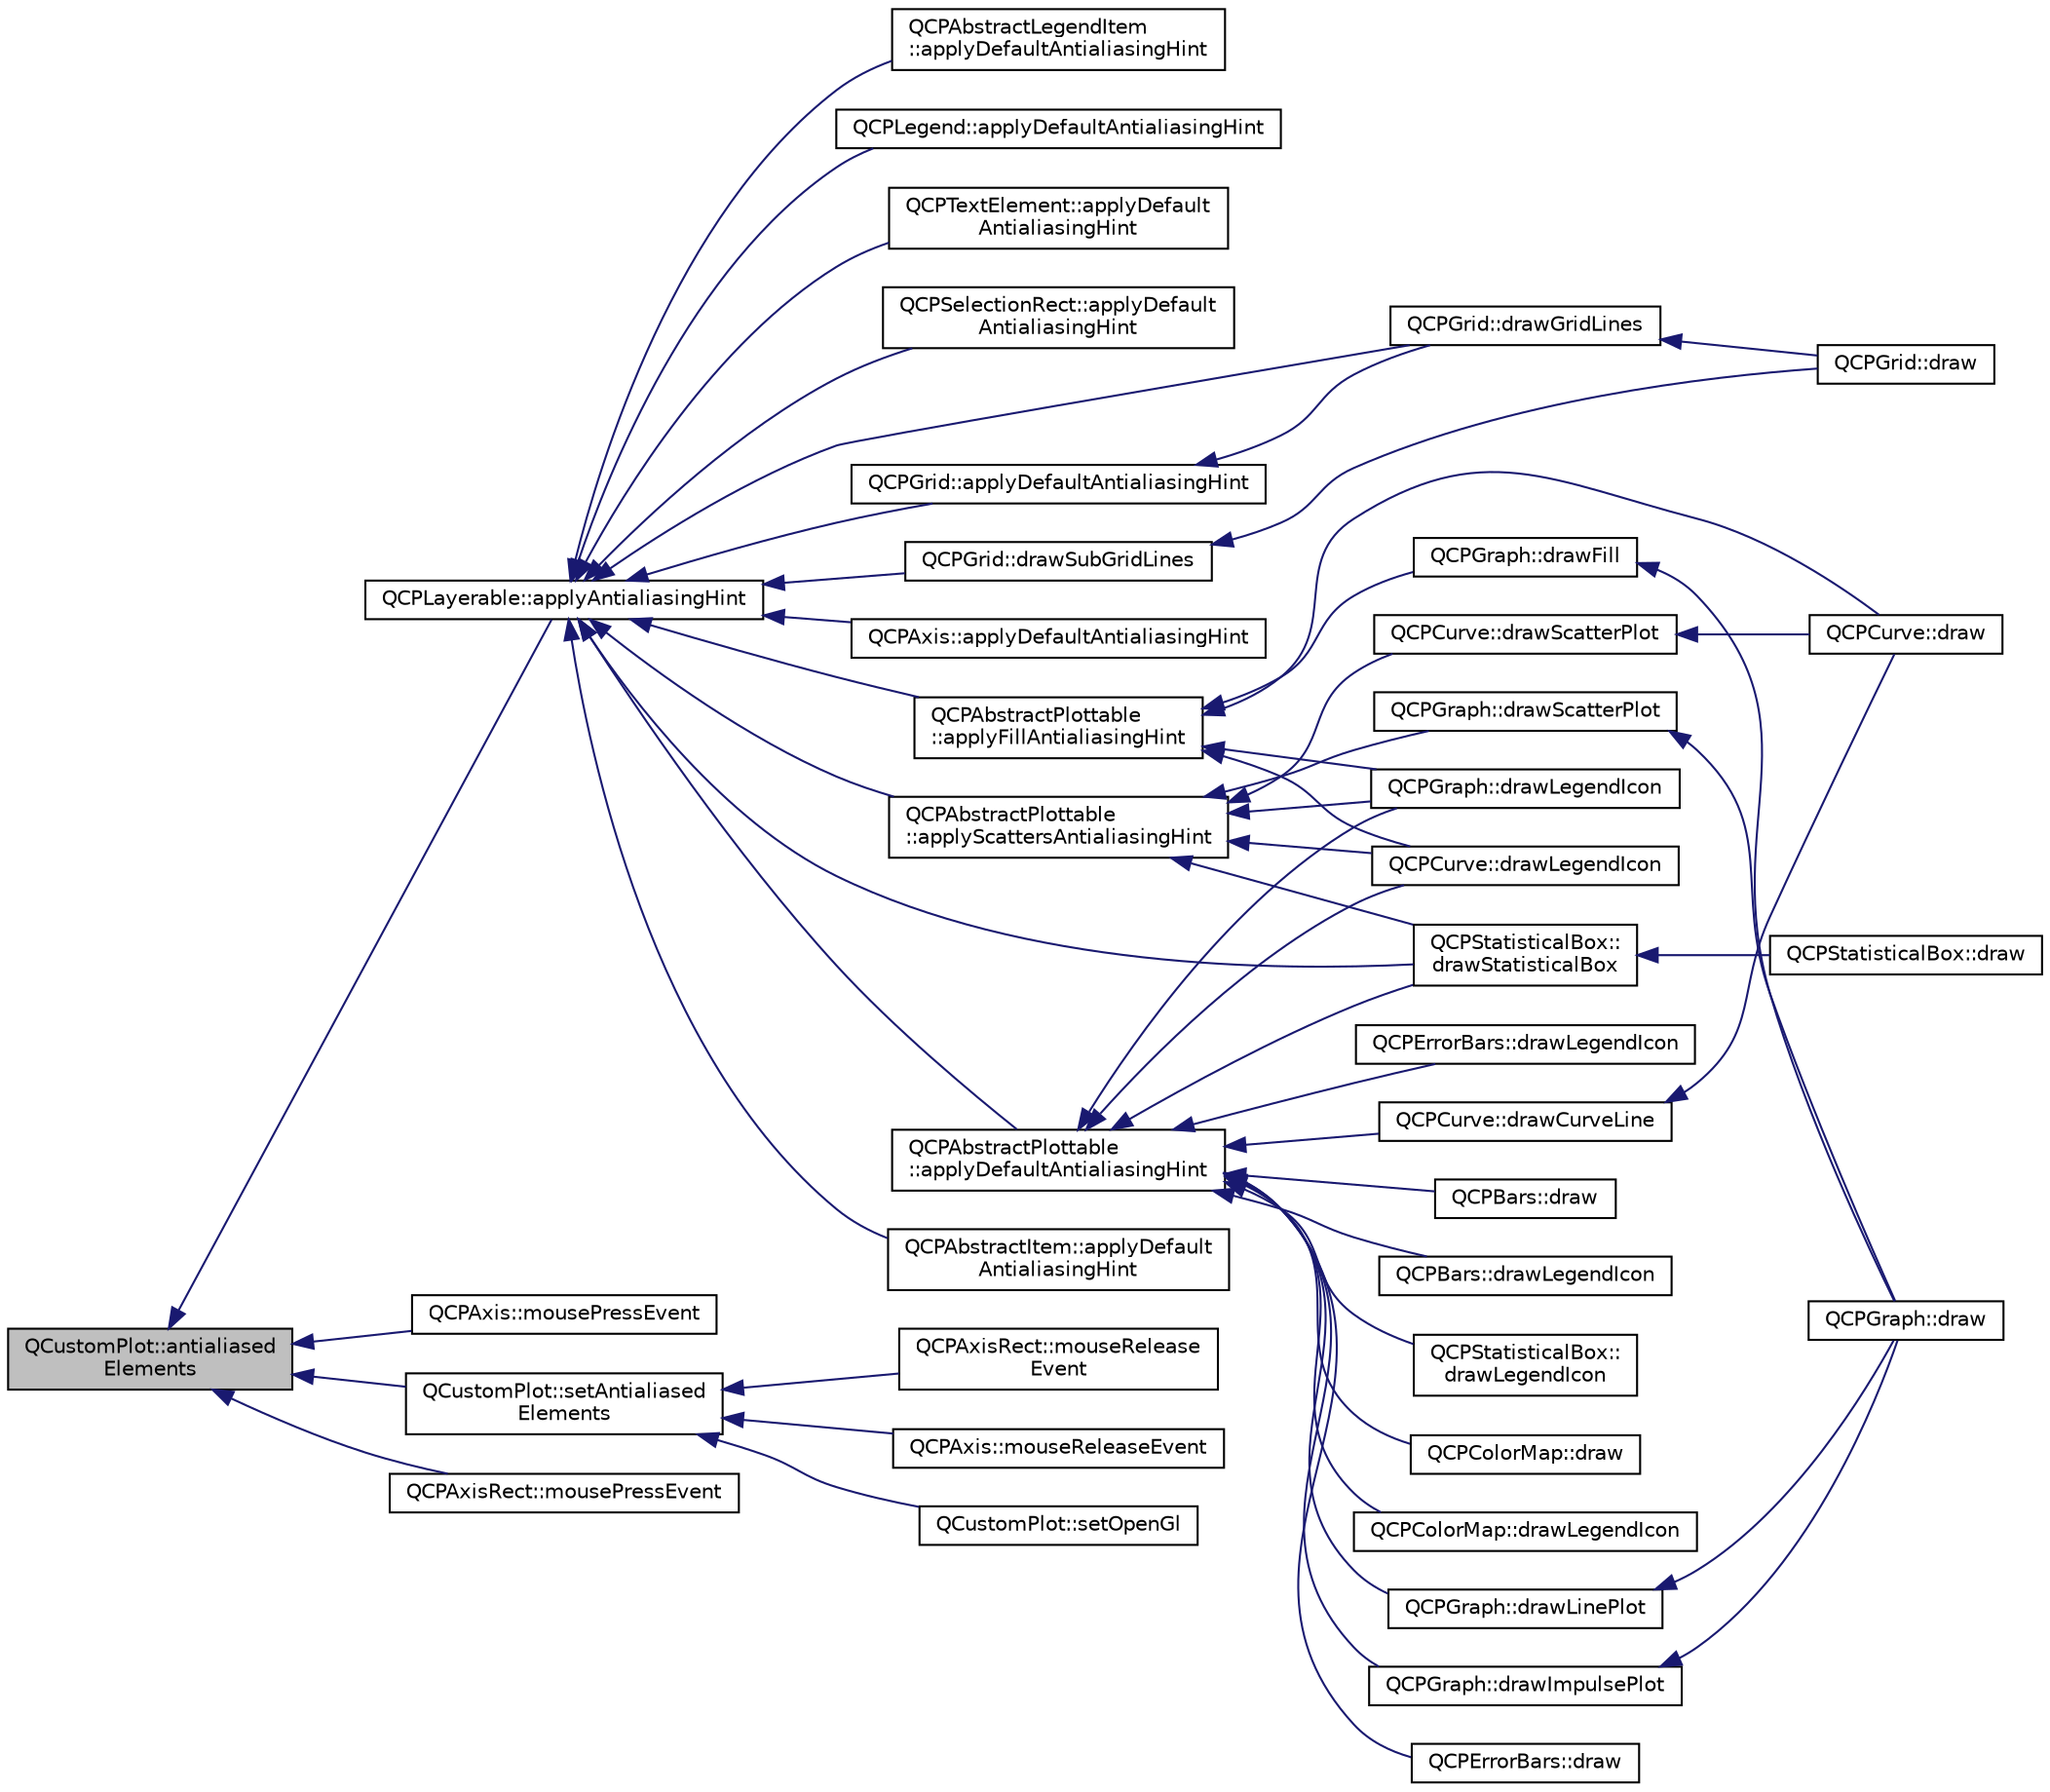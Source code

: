 digraph "QCustomPlot::antialiasedElements"
{
  edge [fontname="Helvetica",fontsize="10",labelfontname="Helvetica",labelfontsize="10"];
  node [fontname="Helvetica",fontsize="10",shape=record];
  rankdir="LR";
  Node109 [label="QCustomPlot::antialiased\lElements",height=0.2,width=0.4,color="black", fillcolor="grey75", style="filled", fontcolor="black"];
  Node109 -> Node110 [dir="back",color="midnightblue",fontsize="10",style="solid",fontname="Helvetica"];
  Node110 [label="QCPLayerable::applyAntialiasingHint",height=0.2,width=0.4,color="black", fillcolor="white", style="filled",URL="$class_q_c_p_layerable.html#acb663e375d2d36dc5c55021ee5a2119b"];
  Node110 -> Node111 [dir="back",color="midnightblue",fontsize="10",style="solid",fontname="Helvetica"];
  Node111 [label="QCPSelectionRect::applyDefault\lAntialiasingHint",height=0.2,width=0.4,color="black", fillcolor="white", style="filled",URL="$class_q_c_p_selection_rect.html#aa854697618e16037ba9c73056abfb9bf"];
  Node110 -> Node112 [dir="back",color="midnightblue",fontsize="10",style="solid",fontname="Helvetica"];
  Node112 [label="QCPGrid::applyDefaultAntialiasingHint",height=0.2,width=0.4,color="black", fillcolor="white", style="filled",URL="$class_q_c_p_grid.html#a64fa48e16b4629f5df2a5029ab6e761c"];
  Node112 -> Node113 [dir="back",color="midnightblue",fontsize="10",style="solid",fontname="Helvetica"];
  Node113 [label="QCPGrid::drawGridLines",height=0.2,width=0.4,color="black", fillcolor="white", style="filled",URL="$class_q_c_p_grid.html#aee4e95d54acabbe298d6dda0dd86c0a4"];
  Node113 -> Node114 [dir="back",color="midnightblue",fontsize="10",style="solid",fontname="Helvetica"];
  Node114 [label="QCPGrid::draw",height=0.2,width=0.4,color="black", fillcolor="white", style="filled",URL="$class_q_c_p_grid.html#aad9a312d998e2d170956334d4cb80be2"];
  Node110 -> Node113 [dir="back",color="midnightblue",fontsize="10",style="solid",fontname="Helvetica"];
  Node110 -> Node115 [dir="back",color="midnightblue",fontsize="10",style="solid",fontname="Helvetica"];
  Node115 [label="QCPGrid::drawSubGridLines",height=0.2,width=0.4,color="black", fillcolor="white", style="filled",URL="$class_q_c_p_grid.html#a751ce8aef815bcc9193432a30c8b6b6e"];
  Node115 -> Node114 [dir="back",color="midnightblue",fontsize="10",style="solid",fontname="Helvetica"];
  Node110 -> Node116 [dir="back",color="midnightblue",fontsize="10",style="solid",fontname="Helvetica"];
  Node116 [label="QCPAxis::applyDefaultAntialiasingHint",height=0.2,width=0.4,color="black", fillcolor="white", style="filled",URL="$class_q_c_p_axis.html#adbaeffcdc2707f2bd5dc1bbd11236770"];
  Node110 -> Node117 [dir="back",color="midnightblue",fontsize="10",style="solid",fontname="Helvetica"];
  Node117 [label="QCPAbstractPlottable\l::applyDefaultAntialiasingHint",height=0.2,width=0.4,color="black", fillcolor="white", style="filled",URL="$class_q_c_p_abstract_plottable.html#ac032077fb0db93d6faa3273d02363398"];
  Node117 -> Node118 [dir="back",color="midnightblue",fontsize="10",style="solid",fontname="Helvetica"];
  Node118 [label="QCPGraph::drawLegendIcon",height=0.2,width=0.4,color="black", fillcolor="white", style="filled",URL="$class_q_c_p_graph.html#a6efbab06c400bdb15e28b2d0a4ecc18a"];
  Node117 -> Node119 [dir="back",color="midnightblue",fontsize="10",style="solid",fontname="Helvetica"];
  Node119 [label="QCPGraph::drawLinePlot",height=0.2,width=0.4,color="black", fillcolor="white", style="filled",URL="$class_q_c_p_graph.html#a4c3edacb2a11064bf2e16b322156aeda"];
  Node119 -> Node120 [dir="back",color="midnightblue",fontsize="10",style="solid",fontname="Helvetica"];
  Node120 [label="QCPGraph::draw",height=0.2,width=0.4,color="black", fillcolor="white", style="filled",URL="$class_q_c_p_graph.html#a2b0849598f06e834b43ce18cd13bcdc3"];
  Node117 -> Node121 [dir="back",color="midnightblue",fontsize="10",style="solid",fontname="Helvetica"];
  Node121 [label="QCPGraph::drawImpulsePlot",height=0.2,width=0.4,color="black", fillcolor="white", style="filled",URL="$class_q_c_p_graph.html#a217ef6bf6c5689eb1dcbe02187d2cc61"];
  Node121 -> Node120 [dir="back",color="midnightblue",fontsize="10",style="solid",fontname="Helvetica"];
  Node117 -> Node122 [dir="back",color="midnightblue",fontsize="10",style="solid",fontname="Helvetica"];
  Node122 [label="QCPCurve::drawLegendIcon",height=0.2,width=0.4,color="black", fillcolor="white", style="filled",URL="$class_q_c_p_curve.html#aac6e94afbce4002d2cd7793250154e84"];
  Node117 -> Node123 [dir="back",color="midnightblue",fontsize="10",style="solid",fontname="Helvetica"];
  Node123 [label="QCPCurve::drawCurveLine",height=0.2,width=0.4,color="black", fillcolor="white", style="filled",URL="$class_q_c_p_curve.html#aa4d7415f7c69eb7820263941f7d88e2c"];
  Node123 -> Node124 [dir="back",color="midnightblue",fontsize="10",style="solid",fontname="Helvetica"];
  Node124 [label="QCPCurve::draw",height=0.2,width=0.4,color="black", fillcolor="white", style="filled",URL="$class_q_c_p_curve.html#ac199d41d23865cd68bd7b598308a4433"];
  Node117 -> Node125 [dir="back",color="midnightblue",fontsize="10",style="solid",fontname="Helvetica"];
  Node125 [label="QCPBars::draw",height=0.2,width=0.4,color="black", fillcolor="white", style="filled",URL="$class_q_c_p_bars.html#aa267c20650d55084c3f47cb2f8fac9dc"];
  Node117 -> Node126 [dir="back",color="midnightblue",fontsize="10",style="solid",fontname="Helvetica"];
  Node126 [label="QCPBars::drawLegendIcon",height=0.2,width=0.4,color="black", fillcolor="white", style="filled",URL="$class_q_c_p_bars.html#aee7c3e1763fd6b504c45baa8775be7b7"];
  Node117 -> Node127 [dir="back",color="midnightblue",fontsize="10",style="solid",fontname="Helvetica"];
  Node127 [label="QCPStatisticalBox::\ldrawLegendIcon",height=0.2,width=0.4,color="black", fillcolor="white", style="filled",URL="$class_q_c_p_statistical_box.html#ad286c63a79c21d5231a4b6c6fdbb914f"];
  Node117 -> Node128 [dir="back",color="midnightblue",fontsize="10",style="solid",fontname="Helvetica"];
  Node128 [label="QCPStatisticalBox::\ldrawStatisticalBox",height=0.2,width=0.4,color="black", fillcolor="white", style="filled",URL="$class_q_c_p_statistical_box.html#a02dc6b561be8203d460d7263da74b8a9"];
  Node128 -> Node129 [dir="back",color="midnightblue",fontsize="10",style="solid",fontname="Helvetica"];
  Node129 [label="QCPStatisticalBox::draw",height=0.2,width=0.4,color="black", fillcolor="white", style="filled",URL="$class_q_c_p_statistical_box.html#afcff35fa79728cfe10e80e0702014fea"];
  Node117 -> Node130 [dir="back",color="midnightblue",fontsize="10",style="solid",fontname="Helvetica"];
  Node130 [label="QCPColorMap::draw",height=0.2,width=0.4,color="black", fillcolor="white", style="filled",URL="$class_q_c_p_color_map.html#a6b628014d2939368935efd0a788648c8"];
  Node117 -> Node131 [dir="back",color="midnightblue",fontsize="10",style="solid",fontname="Helvetica"];
  Node131 [label="QCPColorMap::drawLegendIcon",height=0.2,width=0.4,color="black", fillcolor="white", style="filled",URL="$class_q_c_p_color_map.html#adeaa5e262a03b7f021bd1aa6f1e60ce9"];
  Node117 -> Node132 [dir="back",color="midnightblue",fontsize="10",style="solid",fontname="Helvetica"];
  Node132 [label="QCPErrorBars::draw",height=0.2,width=0.4,color="black", fillcolor="white", style="filled",URL="$class_q_c_p_error_bars.html#a801e85931372abf2a1034bfb2eac5cd2"];
  Node117 -> Node133 [dir="back",color="midnightblue",fontsize="10",style="solid",fontname="Helvetica"];
  Node133 [label="QCPErrorBars::drawLegendIcon",height=0.2,width=0.4,color="black", fillcolor="white", style="filled",URL="$class_q_c_p_error_bars.html#a20f5d292e66103f26bca00b11ce417b4"];
  Node110 -> Node134 [dir="back",color="midnightblue",fontsize="10",style="solid",fontname="Helvetica"];
  Node134 [label="QCPAbstractPlottable\l::applyFillAntialiasingHint",height=0.2,width=0.4,color="black", fillcolor="white", style="filled",URL="$class_q_c_p_abstract_plottable.html#a8d06a59ea23324cce6330ebf2262c0ed"];
  Node134 -> Node118 [dir="back",color="midnightblue",fontsize="10",style="solid",fontname="Helvetica"];
  Node134 -> Node135 [dir="back",color="midnightblue",fontsize="10",style="solid",fontname="Helvetica"];
  Node135 [label="QCPGraph::drawFill",height=0.2,width=0.4,color="black", fillcolor="white", style="filled",URL="$class_q_c_p_graph.html#a67c5ea573f604efd8bf121a0b7a380d1"];
  Node135 -> Node120 [dir="back",color="midnightblue",fontsize="10",style="solid",fontname="Helvetica"];
  Node134 -> Node124 [dir="back",color="midnightblue",fontsize="10",style="solid",fontname="Helvetica"];
  Node134 -> Node122 [dir="back",color="midnightblue",fontsize="10",style="solid",fontname="Helvetica"];
  Node110 -> Node136 [dir="back",color="midnightblue",fontsize="10",style="solid",fontname="Helvetica"];
  Node136 [label="QCPAbstractPlottable\l::applyScattersAntialiasingHint",height=0.2,width=0.4,color="black", fillcolor="white", style="filled",URL="$class_q_c_p_abstract_plottable.html#ac95f26b15a1e5d9c7bd2c0a46d760fc9"];
  Node136 -> Node118 [dir="back",color="midnightblue",fontsize="10",style="solid",fontname="Helvetica"];
  Node136 -> Node137 [dir="back",color="midnightblue",fontsize="10",style="solid",fontname="Helvetica"];
  Node137 [label="QCPGraph::drawScatterPlot",height=0.2,width=0.4,color="black", fillcolor="white", style="filled",URL="$class_q_c_p_graph.html#abeb0bbe81026c024bf3d508d13cf5e0e"];
  Node137 -> Node120 [dir="back",color="midnightblue",fontsize="10",style="solid",fontname="Helvetica"];
  Node136 -> Node122 [dir="back",color="midnightblue",fontsize="10",style="solid",fontname="Helvetica"];
  Node136 -> Node138 [dir="back",color="midnightblue",fontsize="10",style="solid",fontname="Helvetica"];
  Node138 [label="QCPCurve::drawScatterPlot",height=0.2,width=0.4,color="black", fillcolor="white", style="filled",URL="$class_q_c_p_curve.html#a0bea811373c5ee8c67c9c2b4d74ad866"];
  Node138 -> Node124 [dir="back",color="midnightblue",fontsize="10",style="solid",fontname="Helvetica"];
  Node136 -> Node128 [dir="back",color="midnightblue",fontsize="10",style="solid",fontname="Helvetica"];
  Node110 -> Node139 [dir="back",color="midnightblue",fontsize="10",style="solid",fontname="Helvetica"];
  Node139 [label="QCPAbstractItem::applyDefault\lAntialiasingHint",height=0.2,width=0.4,color="black", fillcolor="white", style="filled",URL="$class_q_c_p_abstract_item.html#a5579ce9ec7cad202499886b042448b10"];
  Node110 -> Node140 [dir="back",color="midnightblue",fontsize="10",style="solid",fontname="Helvetica"];
  Node140 [label="QCPAbstractLegendItem\l::applyDefaultAntialiasingHint",height=0.2,width=0.4,color="black", fillcolor="white", style="filled",URL="$class_q_c_p_abstract_legend_item.html#a6bfbcb9ace779f4f6fe22241c32a67c9"];
  Node110 -> Node141 [dir="back",color="midnightblue",fontsize="10",style="solid",fontname="Helvetica"];
  Node141 [label="QCPLegend::applyDefaultAntialiasingHint",height=0.2,width=0.4,color="black", fillcolor="white", style="filled",URL="$class_q_c_p_legend.html#a817f75c234f82a2e26643dc0de742095"];
  Node110 -> Node142 [dir="back",color="midnightblue",fontsize="10",style="solid",fontname="Helvetica"];
  Node142 [label="QCPTextElement::applyDefault\lAntialiasingHint",height=0.2,width=0.4,color="black", fillcolor="white", style="filled",URL="$class_q_c_p_text_element.html#a91f2e4b4a639d9079e89a0030c7ed352"];
  Node110 -> Node128 [dir="back",color="midnightblue",fontsize="10",style="solid",fontname="Helvetica"];
  Node109 -> Node143 [dir="back",color="midnightblue",fontsize="10",style="solid",fontname="Helvetica"];
  Node143 [label="QCPAxis::mousePressEvent",height=0.2,width=0.4,color="black", fillcolor="white", style="filled",URL="$class_q_c_p_axis.html#ac89c068873ee9197a5d2af715bdc1105"];
  Node109 -> Node144 [dir="back",color="midnightblue",fontsize="10",style="solid",fontname="Helvetica"];
  Node144 [label="QCustomPlot::setAntialiased\lElements",height=0.2,width=0.4,color="black", fillcolor="white", style="filled",URL="$class_q_custom_plot.html#af6f91e5eab1be85f67c556e98c3745e8"];
  Node144 -> Node145 [dir="back",color="midnightblue",fontsize="10",style="solid",fontname="Helvetica"];
  Node145 [label="QCPAxis::mouseReleaseEvent",height=0.2,width=0.4,color="black", fillcolor="white", style="filled",URL="$class_q_c_p_axis.html#a35663b938ad83e91c0b8e59dbc8c6b18"];
  Node144 -> Node146 [dir="back",color="midnightblue",fontsize="10",style="solid",fontname="Helvetica"];
  Node146 [label="QCustomPlot::setOpenGl",height=0.2,width=0.4,color="black", fillcolor="white", style="filled",URL="$class_q_custom_plot.html#a7db1adc09016329f3aef7c60da935789"];
  Node144 -> Node147 [dir="back",color="midnightblue",fontsize="10",style="solid",fontname="Helvetica"];
  Node147 [label="QCPAxisRect::mouseRelease\lEvent",height=0.2,width=0.4,color="black", fillcolor="white", style="filled",URL="$class_q_c_p_axis_rect.html#a6c89b988d3a0b93c0878f0ebdb5037f4"];
  Node109 -> Node148 [dir="back",color="midnightblue",fontsize="10",style="solid",fontname="Helvetica"];
  Node148 [label="QCPAxisRect::mousePressEvent",height=0.2,width=0.4,color="black", fillcolor="white", style="filled",URL="$class_q_c_p_axis_rect.html#aa9a7c807eaa4666870ac94aa6abc4dde"];
}
